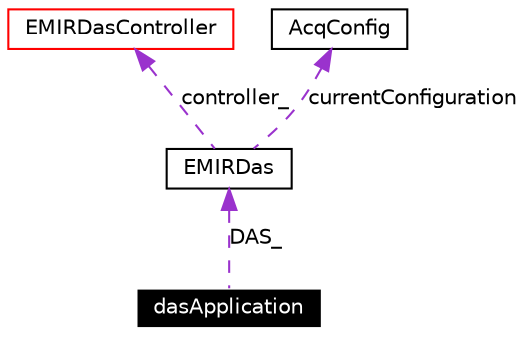 digraph G
{
  edge [fontname="Helvetica",fontsize=10,labelfontname="Helvetica",labelfontsize=10];
  node [fontname="Helvetica",fontsize=10,shape=record];
  Node1 [label="dasApplication",height=0.2,width=0.4,color="white", fillcolor="black", style="filled" fontcolor="white"];
  Node2 -> Node1 [dir=back,color="darkorchid3",fontsize=10,style="dashed",label="DAS_",fontname="Helvetica"];
  Node2 [label="EMIRDas",height=0.2,width=0.4,color="black", fillcolor="white", style="filled",URL="$classEMIRDas.html"];
  Node3 -> Node2 [dir=back,color="darkorchid3",fontsize=10,style="dashed",label="controller_",fontname="Helvetica"];
  Node3 [label="EMIRDasController",height=0.2,width=0.4,color="red", fillcolor="white", style="filled",URL="$classEMIRDasController.html"];
  Node4 -> Node2 [dir=back,color="darkorchid3",fontsize=10,style="dashed",label="currentConfiguration",fontname="Helvetica"];
  Node4 [label="AcqConfig",height=0.2,width=0.4,color="black", fillcolor="white", style="filled",URL="$structAcqConfig.html"];
}

